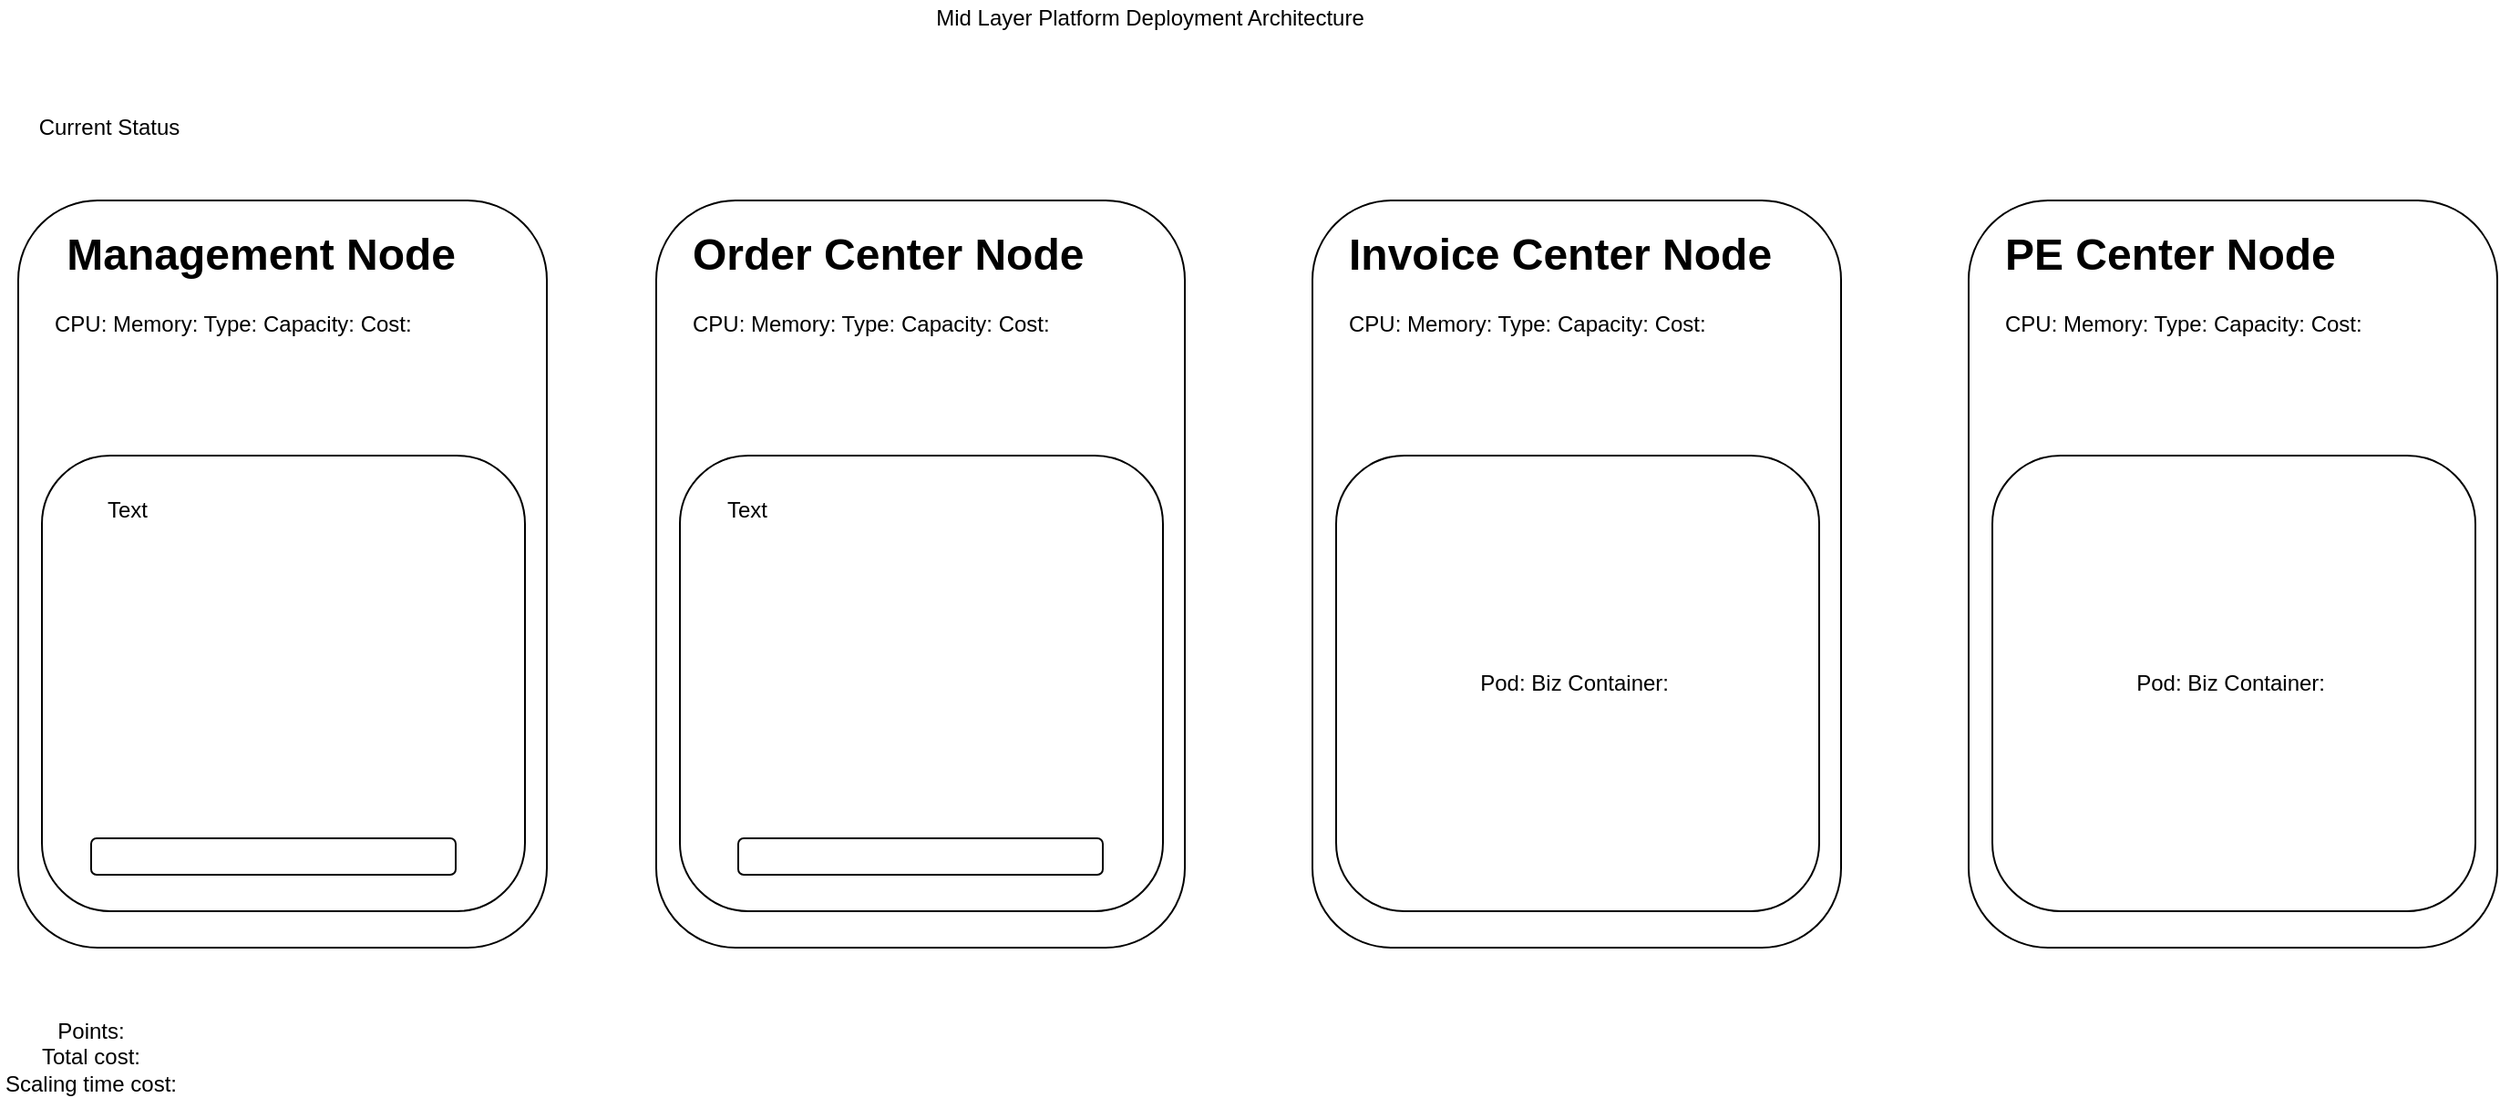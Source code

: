 <mxfile type="github" version="12.1.7" pages="1">
  <diagram id="jTZAZJjFWtf-VRuI2Loa" name="Page-1">
    <mxGraphModel grid="1" dx="2555" dy="818" gridSize="10" guides="1" tooltips="1" connect="1" arrows="1" fold="1" page="1" pageScale="1" pageWidth="827" pageHeight="1169" math="0" shadow="0">
      <root>
        <mxCell id="0"/>
        <mxCell id="1" parent="0"/>
        <mxCell id="CkEfV53mXyZ0E1vWoYt8-1" value="" parent="1" style="rounded=1;whiteSpace=wrap;html=1;" vertex="1">
          <mxGeometry as="geometry" x="110" y="170" width="290" height="410"/>
        </mxCell>
        <mxCell id="CkEfV53mXyZ0E1vWoYt8-2" value="&lt;h1&gt;Order Center Node&lt;/h1&gt;&lt;p&gt;CPU: Memory: Type: Capacity: Cost:&amp;nbsp;&lt;br&gt;&lt;/p&gt;" parent="1" style="text;html=1;strokeColor=none;fillColor=none;spacing=5;spacingTop=-20;whiteSpace=wrap;overflow=hidden;rounded=0;" vertex="1">
          <mxGeometry as="geometry" x="125" y="180" width="225" height="120"/>
        </mxCell>
        <mxCell id="CkEfV53mXyZ0E1vWoYt8-3" value="" parent="1" style="rounded=1;whiteSpace=wrap;html=1;" vertex="1">
          <mxGeometry as="geometry" x="123" y="310" width="265" height="250"/>
        </mxCell>
        <mxCell id="CkEfV53mXyZ0E1vWoYt8-4" value="Current Status" parent="1" style="text;html=1;strokeColor=none;fillColor=none;align=center;verticalAlign=middle;whiteSpace=wrap;rounded=0;" vertex="1">
          <mxGeometry as="geometry" x="-240" y="120" width="100" height="20"/>
        </mxCell>
        <mxCell id="CkEfV53mXyZ0E1vWoYt8-5" value="Mid Layer Platform Deployment Architecture" parent="1" style="text;html=1;strokeColor=none;fillColor=none;align=center;verticalAlign=middle;whiteSpace=wrap;rounded=0;" vertex="1">
          <mxGeometry as="geometry" x="220" y="60" width="322" height="20"/>
        </mxCell>
        <mxCell id="CkEfV53mXyZ0E1vWoYt8-6" value="Points:&lt;br&gt;Total cost:&lt;br&gt;Scaling time cost:" parent="1" style="text;html=1;strokeColor=none;fillColor=none;align=center;verticalAlign=middle;whiteSpace=wrap;rounded=0;" vertex="1">
          <mxGeometry as="geometry" x="-250" y="630" width="100" height="20"/>
        </mxCell>
        <mxCell id="CkEfV53mXyZ0E1vWoYt8-7" value="" parent="1" style="rounded=1;whiteSpace=wrap;html=1;" vertex="1">
          <mxGeometry as="geometry" x="470" y="170" width="290" height="410"/>
        </mxCell>
        <mxCell id="CkEfV53mXyZ0E1vWoYt8-8" value="&lt;h1&gt;Invoice Center Node&lt;/h1&gt;&lt;p&gt;CPU: Memory: Type: Capacity: Cost:&amp;nbsp;&lt;br&gt;&lt;/p&gt;" parent="1" style="text;html=1;strokeColor=none;fillColor=none;spacing=5;spacingTop=-20;whiteSpace=wrap;overflow=hidden;rounded=0;" vertex="1">
          <mxGeometry as="geometry" x="485" y="180" width="245" height="120"/>
        </mxCell>
        <mxCell id="CkEfV53mXyZ0E1vWoYt8-9" value="Pod: Biz Container:&amp;nbsp;" parent="1" style="rounded=1;whiteSpace=wrap;html=1;" vertex="1">
          <mxGeometry as="geometry" x="483" y="310" width="265" height="250"/>
        </mxCell>
        <mxCell id="CkEfV53mXyZ0E1vWoYt8-10" value="" parent="1" style="rounded=1;whiteSpace=wrap;html=1;" vertex="1">
          <mxGeometry as="geometry" x="830" y="170" width="290" height="410"/>
        </mxCell>
        <mxCell id="CkEfV53mXyZ0E1vWoYt8-11" value="&lt;h1&gt;PE Center Node&lt;/h1&gt;&lt;p&gt;CPU: Memory: Type: Capacity: Cost:&amp;nbsp;&lt;br&gt;&lt;/p&gt;" parent="1" style="text;html=1;strokeColor=none;fillColor=none;spacing=5;spacingTop=-20;whiteSpace=wrap;overflow=hidden;rounded=0;" vertex="1">
          <mxGeometry as="geometry" x="845" y="180" width="225" height="120"/>
        </mxCell>
        <mxCell id="CkEfV53mXyZ0E1vWoYt8-12" value="Pod: Biz Container:&amp;nbsp;" parent="1" style="rounded=1;whiteSpace=wrap;html=1;" vertex="1">
          <mxGeometry as="geometry" x="843" y="310" width="265" height="250"/>
        </mxCell>
        <mxCell id="CkEfV53mXyZ0E1vWoYt8-13" value="" parent="1" style="rounded=1;whiteSpace=wrap;html=1;" vertex="1">
          <mxGeometry as="geometry" x="-240" y="170" width="290" height="410"/>
        </mxCell>
        <mxCell id="CkEfV53mXyZ0E1vWoYt8-14" value="&lt;h1&gt;&amp;nbsp;Management Node&lt;/h1&gt;&lt;p&gt;CPU: Memory: Type: Capacity: Cost:&amp;nbsp;&lt;br&gt;&lt;/p&gt;" parent="1" style="text;html=1;strokeColor=none;fillColor=none;spacing=5;spacingTop=-20;whiteSpace=wrap;overflow=hidden;rounded=0;" vertex="1">
          <mxGeometry as="geometry" x="-225" y="180" width="235" height="120"/>
        </mxCell>
        <mxCell id="CkEfV53mXyZ0E1vWoYt8-15" value="" parent="1" style="rounded=1;whiteSpace=wrap;html=1;" vertex="1">
          <mxGeometry as="geometry" x="-227" y="310" width="265" height="250"/>
        </mxCell>
        <mxCell id="CkEfV53mXyZ0E1vWoYt8-16" value="" parent="1" style="rounded=1;whiteSpace=wrap;html=1;" vertex="1">
          <mxGeometry as="geometry" x="-200" y="520" width="200" height="20"/>
        </mxCell>
        <mxCell id="CkEfV53mXyZ0E1vWoYt8-17" value="Text" parent="1" style="text;html=1;strokeColor=none;fillColor=none;align=center;verticalAlign=middle;whiteSpace=wrap;rounded=0;" vertex="1">
          <mxGeometry as="geometry" x="-200" y="330" width="40" height="20"/>
        </mxCell>
        <mxCell id="CkEfV53mXyZ0E1vWoYt8-18" value="Text" parent="1" style="text;html=1;strokeColor=none;fillColor=none;align=center;verticalAlign=middle;whiteSpace=wrap;rounded=0;" vertex="1">
          <mxGeometry as="geometry" x="140" y="330" width="40" height="20"/>
        </mxCell>
        <mxCell id="CkEfV53mXyZ0E1vWoYt8-21" value="" parent="1" style="rounded=1;whiteSpace=wrap;html=1;" vertex="1">
          <mxGeometry as="geometry" x="155" y="520" width="200" height="20"/>
        </mxCell>
      </root>
    </mxGraphModel>
  </diagram>
</mxfile>
